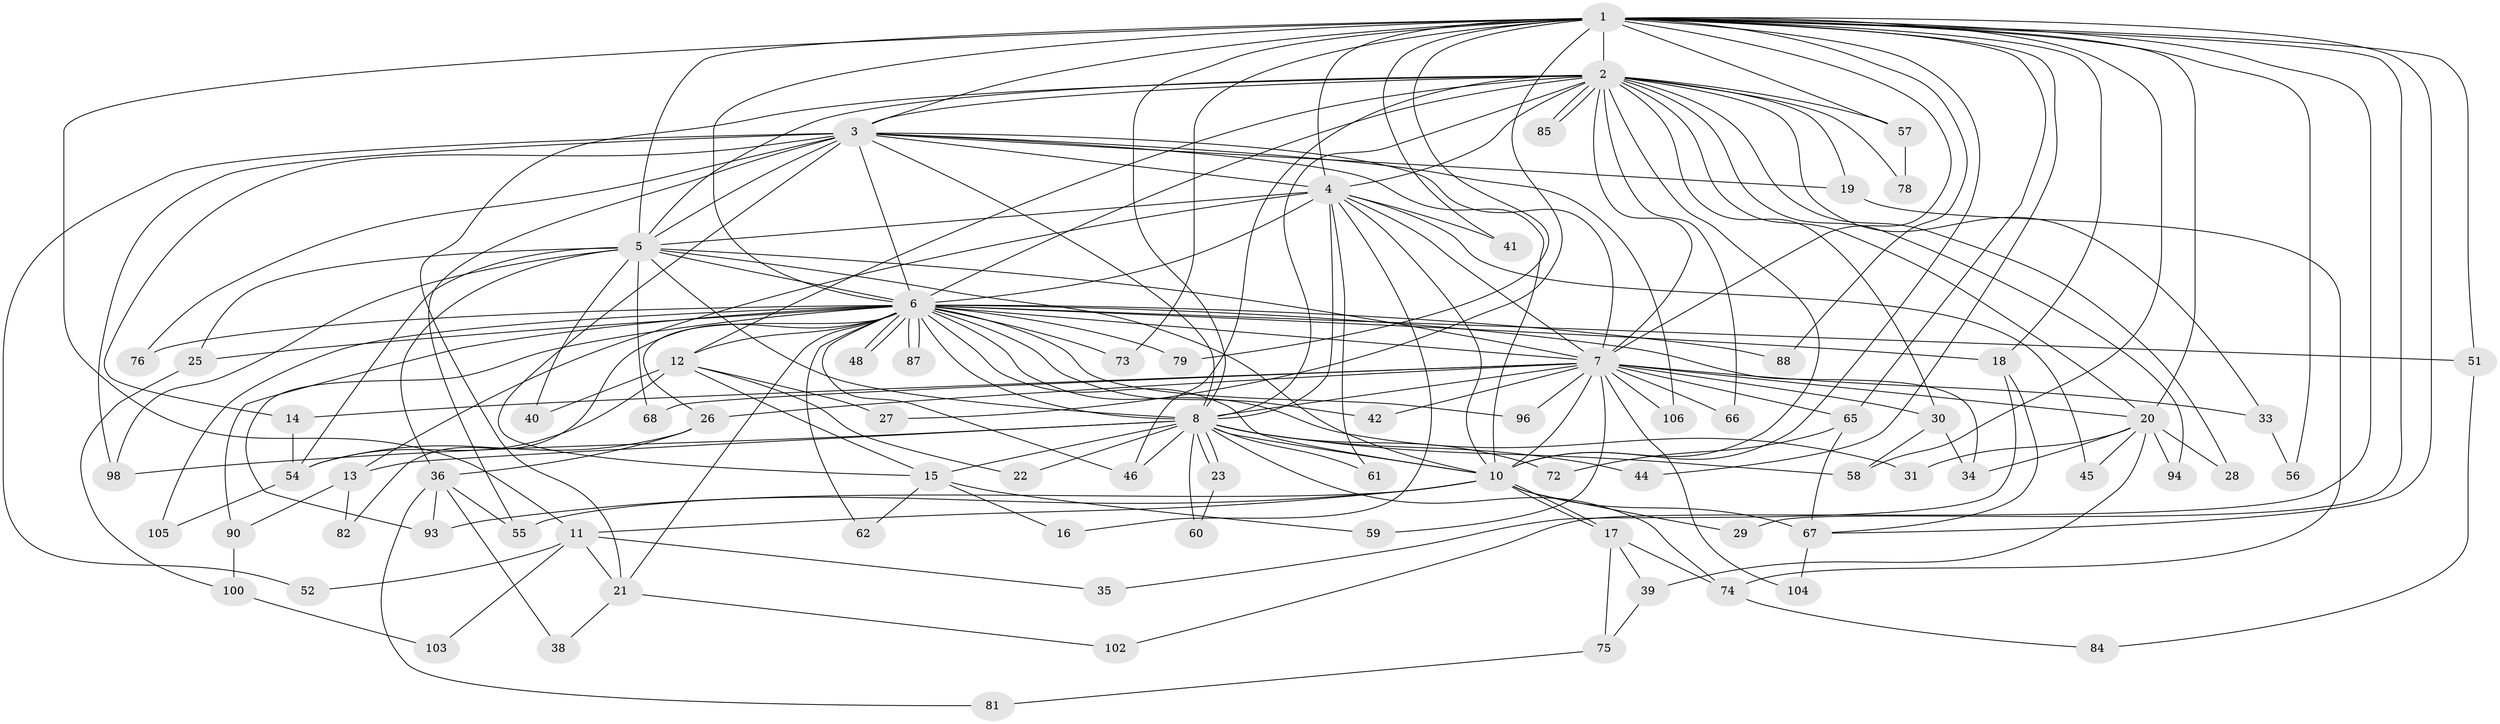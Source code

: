 // Generated by graph-tools (version 1.1) at 2025/51/02/27/25 19:51:53]
// undirected, 81 vertices, 194 edges
graph export_dot {
graph [start="1"]
  node [color=gray90,style=filled];
  1 [super="+9"];
  2 [super="+37"];
  3 [super="+49"];
  4 [super="+32"];
  5 [super="+83"];
  6 [super="+80"];
  7 [super="+63"];
  8 [super="+43"];
  10 [super="+95"];
  11 [super="+50"];
  12;
  13 [super="+53"];
  14;
  15 [super="+89"];
  16;
  17;
  18 [super="+70"];
  19;
  20 [super="+24"];
  21 [super="+91"];
  22;
  23;
  25;
  26 [super="+97"];
  27;
  28;
  29;
  30 [super="+47"];
  31;
  33;
  34;
  35;
  36 [super="+69"];
  38;
  39;
  40;
  41;
  42;
  44;
  45;
  46 [super="+71"];
  48;
  51;
  52;
  54 [super="+64"];
  55;
  56;
  57;
  58 [super="+77"];
  59;
  60;
  61;
  62;
  65;
  66;
  67 [super="+92"];
  68;
  72;
  73;
  74 [super="+86"];
  75;
  76;
  78;
  79;
  81;
  82;
  84;
  85;
  87;
  88;
  90;
  93 [super="+99"];
  94;
  96;
  98 [super="+101"];
  100;
  102;
  103;
  104;
  105;
  106;
  1 -- 2 [weight=3];
  1 -- 3 [weight=2];
  1 -- 4 [weight=2];
  1 -- 5 [weight=2];
  1 -- 6 [weight=2];
  1 -- 7 [weight=2];
  1 -- 8 [weight=3];
  1 -- 10 [weight=3];
  1 -- 18;
  1 -- 29;
  1 -- 44;
  1 -- 56;
  1 -- 57;
  1 -- 88;
  1 -- 102;
  1 -- 65;
  1 -- 67;
  1 -- 41;
  1 -- 11;
  1 -- 73;
  1 -- 79;
  1 -- 51;
  1 -- 27;
  1 -- 20;
  1 -- 58;
  2 -- 3;
  2 -- 4;
  2 -- 5;
  2 -- 6;
  2 -- 7;
  2 -- 8;
  2 -- 10;
  2 -- 12;
  2 -- 19;
  2 -- 20;
  2 -- 28;
  2 -- 30;
  2 -- 33;
  2 -- 46;
  2 -- 57;
  2 -- 66;
  2 -- 78;
  2 -- 85;
  2 -- 85;
  2 -- 94;
  2 -- 21;
  3 -- 4;
  3 -- 5 [weight=2];
  3 -- 6;
  3 -- 7;
  3 -- 8 [weight=2];
  3 -- 10;
  3 -- 14;
  3 -- 15;
  3 -- 19;
  3 -- 52;
  3 -- 55;
  3 -- 76;
  3 -- 98;
  3 -- 106;
  4 -- 5 [weight=2];
  4 -- 6;
  4 -- 7;
  4 -- 8;
  4 -- 10;
  4 -- 13;
  4 -- 16;
  4 -- 41;
  4 -- 61;
  4 -- 45;
  5 -- 6;
  5 -- 7;
  5 -- 8;
  5 -- 10;
  5 -- 25;
  5 -- 36;
  5 -- 40;
  5 -- 54;
  5 -- 68;
  5 -- 98;
  6 -- 7;
  6 -- 8;
  6 -- 10;
  6 -- 12;
  6 -- 18;
  6 -- 21;
  6 -- 25;
  6 -- 26 [weight=2];
  6 -- 31;
  6 -- 34;
  6 -- 42;
  6 -- 46;
  6 -- 48;
  6 -- 48;
  6 -- 51;
  6 -- 62;
  6 -- 73;
  6 -- 76;
  6 -- 79;
  6 -- 82;
  6 -- 87;
  6 -- 87;
  6 -- 88;
  6 -- 90;
  6 -- 96;
  6 -- 105;
  6 -- 93;
  7 -- 8 [weight=2];
  7 -- 10;
  7 -- 14;
  7 -- 20;
  7 -- 26;
  7 -- 30;
  7 -- 33;
  7 -- 42;
  7 -- 59;
  7 -- 66;
  7 -- 68;
  7 -- 96;
  7 -- 104;
  7 -- 106;
  7 -- 65;
  8 -- 10;
  8 -- 13 [weight=2];
  8 -- 15;
  8 -- 22;
  8 -- 23;
  8 -- 23;
  8 -- 44;
  8 -- 58;
  8 -- 60;
  8 -- 61;
  8 -- 72;
  8 -- 98;
  8 -- 46;
  8 -- 74;
  10 -- 17;
  10 -- 17;
  10 -- 29;
  10 -- 55;
  10 -- 67;
  10 -- 93;
  10 -- 11;
  11 -- 21;
  11 -- 35;
  11 -- 52;
  11 -- 103;
  12 -- 22;
  12 -- 27;
  12 -- 40;
  12 -- 54;
  12 -- 15;
  13 -- 82;
  13 -- 90;
  14 -- 54;
  15 -- 16;
  15 -- 59;
  15 -- 62;
  17 -- 39;
  17 -- 74;
  17 -- 75;
  18 -- 35;
  18 -- 67;
  19 -- 74;
  20 -- 28;
  20 -- 31;
  20 -- 34;
  20 -- 39;
  20 -- 45;
  20 -- 94;
  21 -- 38;
  21 -- 102;
  23 -- 60;
  25 -- 100;
  26 -- 36;
  26 -- 54;
  30 -- 58;
  30 -- 34;
  33 -- 56;
  36 -- 38;
  36 -- 81;
  36 -- 93;
  36 -- 55;
  39 -- 75;
  51 -- 84;
  54 -- 105;
  57 -- 78;
  65 -- 72;
  65 -- 67;
  67 -- 104;
  74 -- 84;
  75 -- 81;
  90 -- 100;
  100 -- 103;
}

